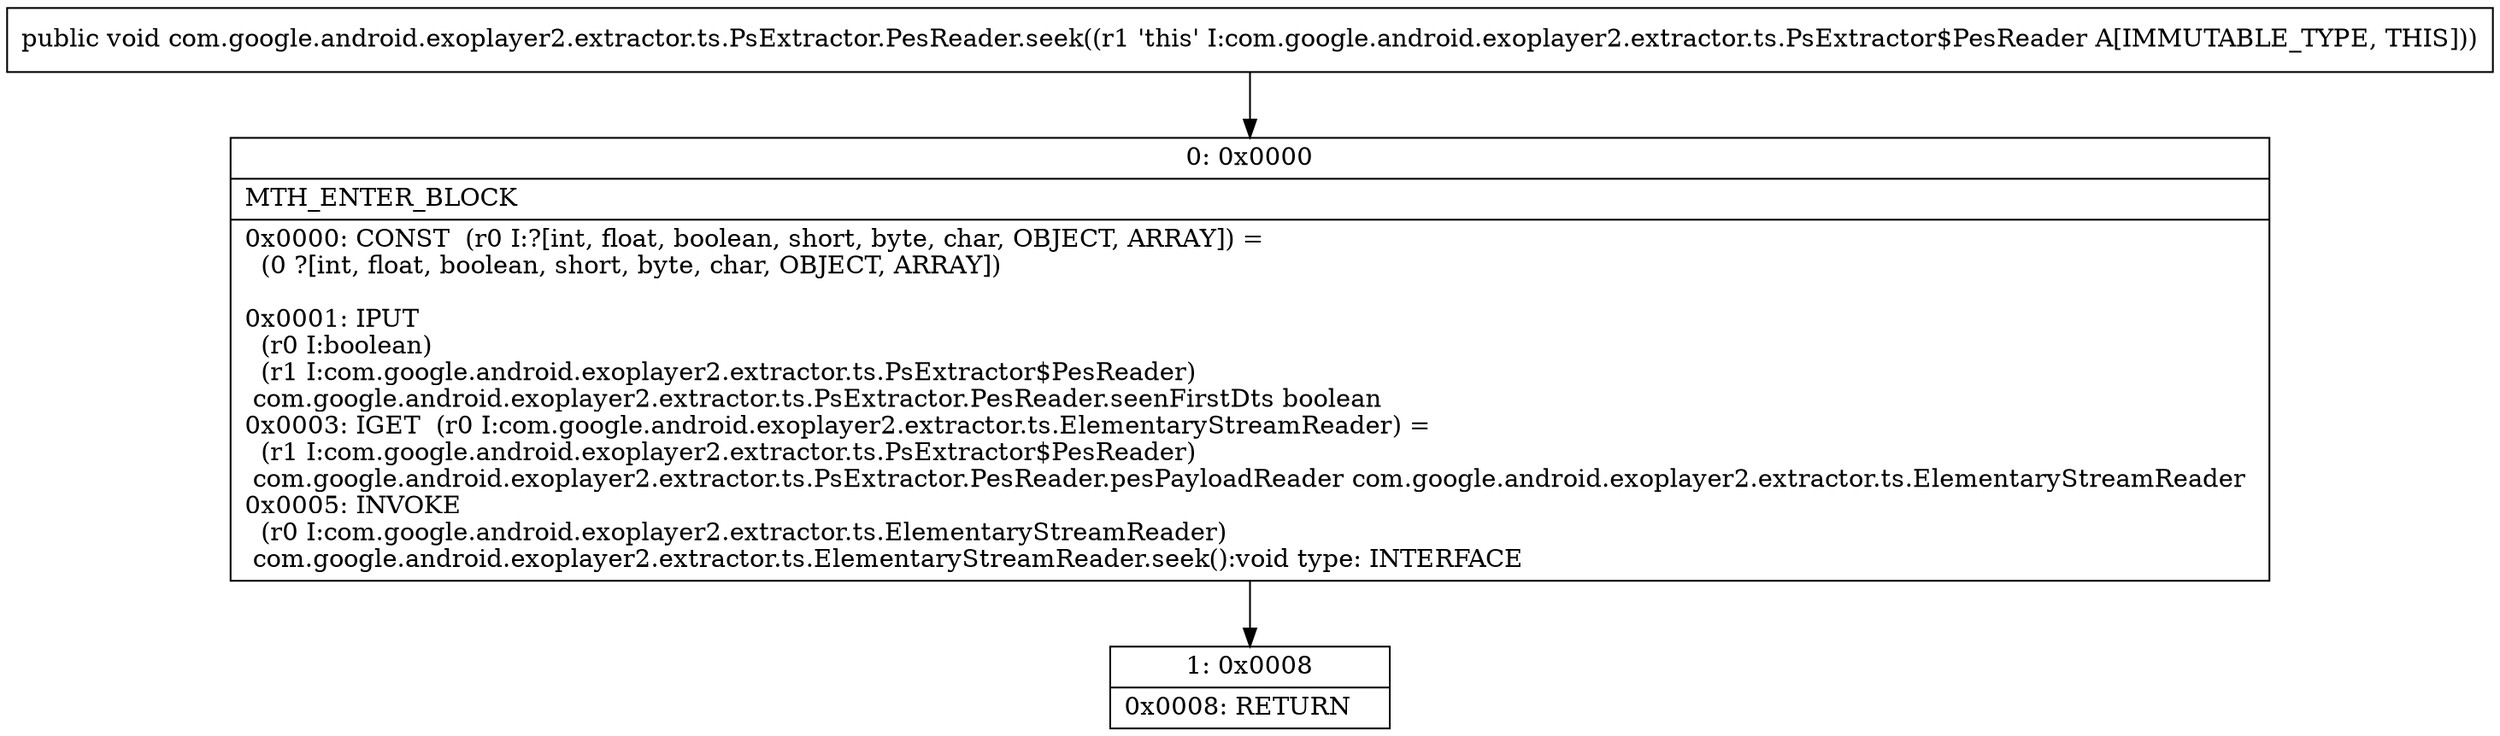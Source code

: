 digraph "CFG forcom.google.android.exoplayer2.extractor.ts.PsExtractor.PesReader.seek()V" {
Node_0 [shape=record,label="{0\:\ 0x0000|MTH_ENTER_BLOCK\l|0x0000: CONST  (r0 I:?[int, float, boolean, short, byte, char, OBJECT, ARRAY]) = \l  (0 ?[int, float, boolean, short, byte, char, OBJECT, ARRAY])\l \l0x0001: IPUT  \l  (r0 I:boolean)\l  (r1 I:com.google.android.exoplayer2.extractor.ts.PsExtractor$PesReader)\l com.google.android.exoplayer2.extractor.ts.PsExtractor.PesReader.seenFirstDts boolean \l0x0003: IGET  (r0 I:com.google.android.exoplayer2.extractor.ts.ElementaryStreamReader) = \l  (r1 I:com.google.android.exoplayer2.extractor.ts.PsExtractor$PesReader)\l com.google.android.exoplayer2.extractor.ts.PsExtractor.PesReader.pesPayloadReader com.google.android.exoplayer2.extractor.ts.ElementaryStreamReader \l0x0005: INVOKE  \l  (r0 I:com.google.android.exoplayer2.extractor.ts.ElementaryStreamReader)\l com.google.android.exoplayer2.extractor.ts.ElementaryStreamReader.seek():void type: INTERFACE \l}"];
Node_1 [shape=record,label="{1\:\ 0x0008|0x0008: RETURN   \l}"];
MethodNode[shape=record,label="{public void com.google.android.exoplayer2.extractor.ts.PsExtractor.PesReader.seek((r1 'this' I:com.google.android.exoplayer2.extractor.ts.PsExtractor$PesReader A[IMMUTABLE_TYPE, THIS])) }"];
MethodNode -> Node_0;
Node_0 -> Node_1;
}

